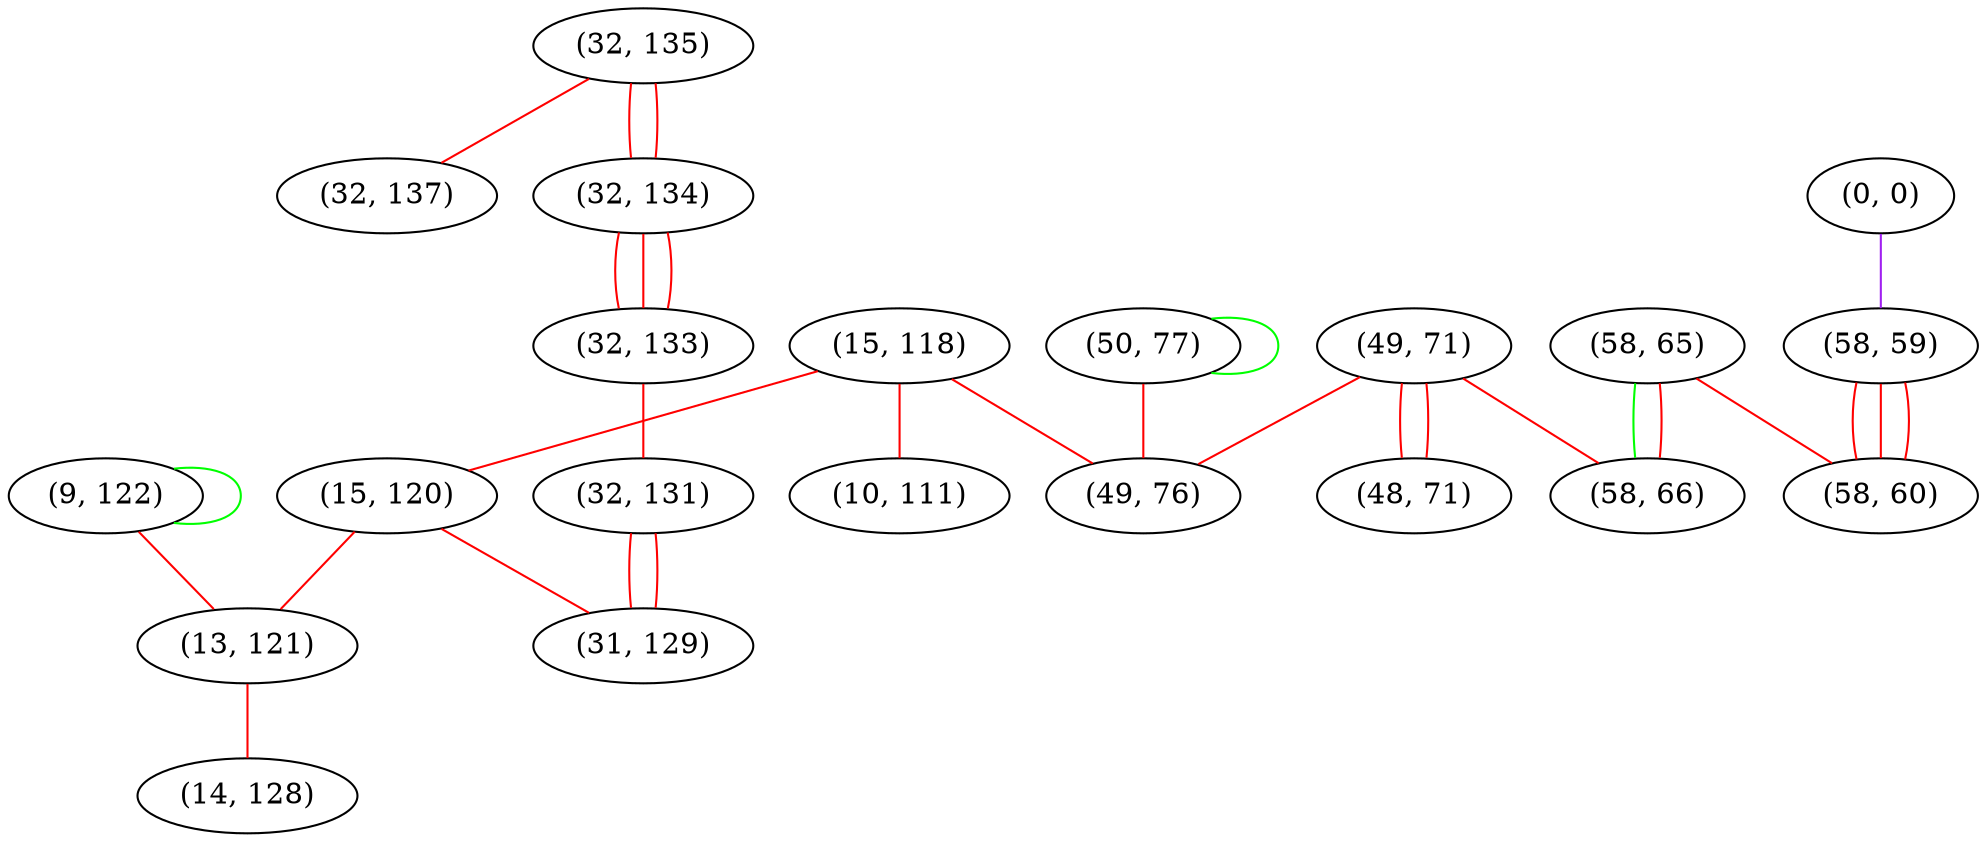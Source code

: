 graph "" {
"(9, 122)";
"(15, 118)";
"(0, 0)";
"(15, 120)";
"(58, 65)";
"(49, 71)";
"(13, 121)";
"(50, 77)";
"(32, 135)";
"(58, 66)";
"(10, 111)";
"(32, 134)";
"(32, 133)";
"(14, 128)";
"(49, 76)";
"(32, 137)";
"(58, 59)";
"(32, 131)";
"(58, 60)";
"(48, 71)";
"(31, 129)";
"(9, 122)" -- "(9, 122)"  [color=green, key=0, weight=2];
"(9, 122)" -- "(13, 121)"  [color=red, key=0, weight=1];
"(15, 118)" -- "(10, 111)"  [color=red, key=0, weight=1];
"(15, 118)" -- "(15, 120)"  [color=red, key=0, weight=1];
"(15, 118)" -- "(49, 76)"  [color=red, key=0, weight=1];
"(0, 0)" -- "(58, 59)"  [color=purple, key=0, weight=4];
"(15, 120)" -- "(13, 121)"  [color=red, key=0, weight=1];
"(15, 120)" -- "(31, 129)"  [color=red, key=0, weight=1];
"(58, 65)" -- "(58, 60)"  [color=red, key=0, weight=1];
"(58, 65)" -- "(58, 66)"  [color=green, key=0, weight=2];
"(58, 65)" -- "(58, 66)"  [color=red, key=1, weight=1];
"(49, 71)" -- "(48, 71)"  [color=red, key=0, weight=1];
"(49, 71)" -- "(48, 71)"  [color=red, key=1, weight=1];
"(49, 71)" -- "(49, 76)"  [color=red, key=0, weight=1];
"(49, 71)" -- "(58, 66)"  [color=red, key=0, weight=1];
"(13, 121)" -- "(14, 128)"  [color=red, key=0, weight=1];
"(50, 77)" -- "(50, 77)"  [color=green, key=0, weight=2];
"(50, 77)" -- "(49, 76)"  [color=red, key=0, weight=1];
"(32, 135)" -- "(32, 137)"  [color=red, key=0, weight=1];
"(32, 135)" -- "(32, 134)"  [color=red, key=0, weight=1];
"(32, 135)" -- "(32, 134)"  [color=red, key=1, weight=1];
"(32, 134)" -- "(32, 133)"  [color=red, key=0, weight=1];
"(32, 134)" -- "(32, 133)"  [color=red, key=1, weight=1];
"(32, 134)" -- "(32, 133)"  [color=red, key=2, weight=1];
"(32, 133)" -- "(32, 131)"  [color=red, key=0, weight=1];
"(58, 59)" -- "(58, 60)"  [color=red, key=0, weight=1];
"(58, 59)" -- "(58, 60)"  [color=red, key=1, weight=1];
"(58, 59)" -- "(58, 60)"  [color=red, key=2, weight=1];
"(32, 131)" -- "(31, 129)"  [color=red, key=0, weight=1];
"(32, 131)" -- "(31, 129)"  [color=red, key=1, weight=1];
}
